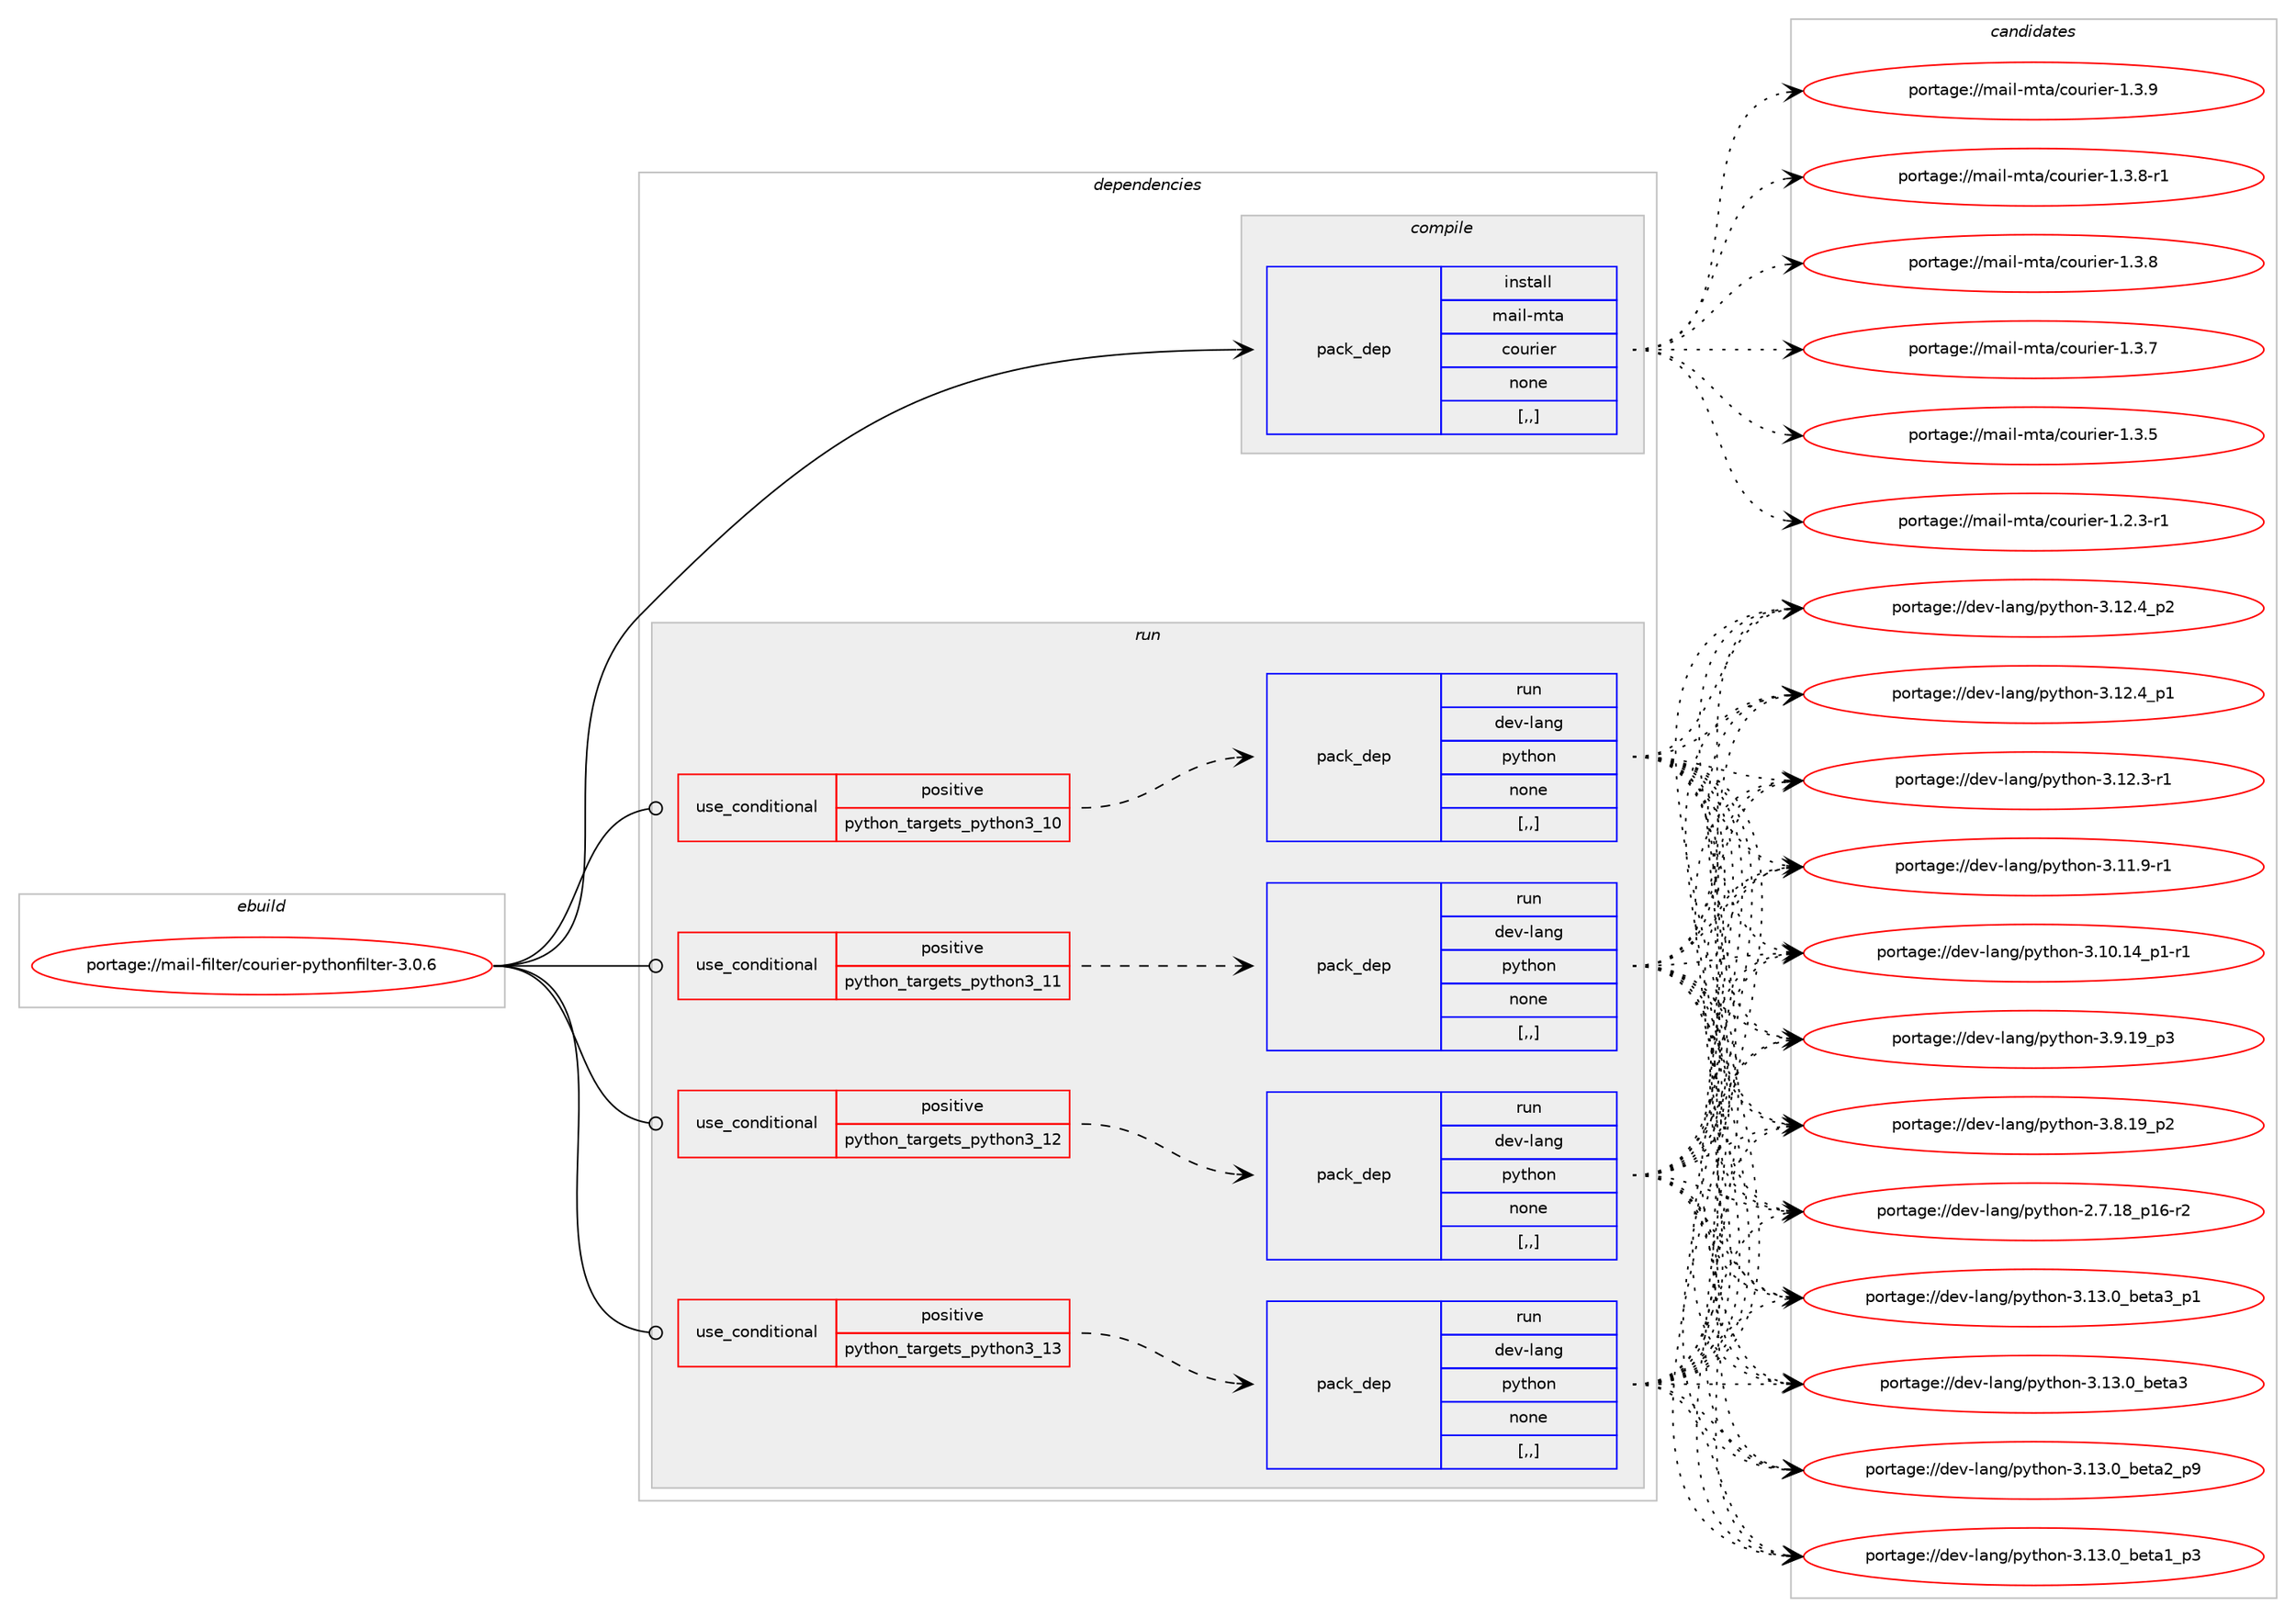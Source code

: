 digraph prolog {

# *************
# Graph options
# *************

newrank=true;
concentrate=true;
compound=true;
graph [rankdir=LR,fontname=Helvetica,fontsize=10,ranksep=1.5];#, ranksep=2.5, nodesep=0.2];
edge  [arrowhead=vee];
node  [fontname=Helvetica,fontsize=10];

# **********
# The ebuild
# **********

subgraph cluster_leftcol {
color=gray;
rank=same;
label=<<i>ebuild</i>>;
id [label="portage://mail-filter/courier-pythonfilter-3.0.6", color=red, width=4, href="../mail-filter/courier-pythonfilter-3.0.6.svg"];
}

# ****************
# The dependencies
# ****************

subgraph cluster_midcol {
color=gray;
label=<<i>dependencies</i>>;
subgraph cluster_compile {
fillcolor="#eeeeee";
style=filled;
label=<<i>compile</i>>;
subgraph pack204901 {
dependency276763 [label=<<TABLE BORDER="0" CELLBORDER="1" CELLSPACING="0" CELLPADDING="4" WIDTH="220"><TR><TD ROWSPAN="6" CELLPADDING="30">pack_dep</TD></TR><TR><TD WIDTH="110">install</TD></TR><TR><TD>mail-mta</TD></TR><TR><TD>courier</TD></TR><TR><TD>none</TD></TR><TR><TD>[,,]</TD></TR></TABLE>>, shape=none, color=blue];
}
id:e -> dependency276763:w [weight=20,style="solid",arrowhead="vee"];
}
subgraph cluster_compileandrun {
fillcolor="#eeeeee";
style=filled;
label=<<i>compile and run</i>>;
}
subgraph cluster_run {
fillcolor="#eeeeee";
style=filled;
label=<<i>run</i>>;
subgraph cond69589 {
dependency276764 [label=<<TABLE BORDER="0" CELLBORDER="1" CELLSPACING="0" CELLPADDING="4"><TR><TD ROWSPAN="3" CELLPADDING="10">use_conditional</TD></TR><TR><TD>positive</TD></TR><TR><TD>python_targets_python3_10</TD></TR></TABLE>>, shape=none, color=red];
subgraph pack204902 {
dependency276765 [label=<<TABLE BORDER="0" CELLBORDER="1" CELLSPACING="0" CELLPADDING="4" WIDTH="220"><TR><TD ROWSPAN="6" CELLPADDING="30">pack_dep</TD></TR><TR><TD WIDTH="110">run</TD></TR><TR><TD>dev-lang</TD></TR><TR><TD>python</TD></TR><TR><TD>none</TD></TR><TR><TD>[,,]</TD></TR></TABLE>>, shape=none, color=blue];
}
dependency276764:e -> dependency276765:w [weight=20,style="dashed",arrowhead="vee"];
}
id:e -> dependency276764:w [weight=20,style="solid",arrowhead="odot"];
subgraph cond69590 {
dependency276766 [label=<<TABLE BORDER="0" CELLBORDER="1" CELLSPACING="0" CELLPADDING="4"><TR><TD ROWSPAN="3" CELLPADDING="10">use_conditional</TD></TR><TR><TD>positive</TD></TR><TR><TD>python_targets_python3_11</TD></TR></TABLE>>, shape=none, color=red];
subgraph pack204903 {
dependency276767 [label=<<TABLE BORDER="0" CELLBORDER="1" CELLSPACING="0" CELLPADDING="4" WIDTH="220"><TR><TD ROWSPAN="6" CELLPADDING="30">pack_dep</TD></TR><TR><TD WIDTH="110">run</TD></TR><TR><TD>dev-lang</TD></TR><TR><TD>python</TD></TR><TR><TD>none</TD></TR><TR><TD>[,,]</TD></TR></TABLE>>, shape=none, color=blue];
}
dependency276766:e -> dependency276767:w [weight=20,style="dashed",arrowhead="vee"];
}
id:e -> dependency276766:w [weight=20,style="solid",arrowhead="odot"];
subgraph cond69591 {
dependency276768 [label=<<TABLE BORDER="0" CELLBORDER="1" CELLSPACING="0" CELLPADDING="4"><TR><TD ROWSPAN="3" CELLPADDING="10">use_conditional</TD></TR><TR><TD>positive</TD></TR><TR><TD>python_targets_python3_12</TD></TR></TABLE>>, shape=none, color=red];
subgraph pack204904 {
dependency276769 [label=<<TABLE BORDER="0" CELLBORDER="1" CELLSPACING="0" CELLPADDING="4" WIDTH="220"><TR><TD ROWSPAN="6" CELLPADDING="30">pack_dep</TD></TR><TR><TD WIDTH="110">run</TD></TR><TR><TD>dev-lang</TD></TR><TR><TD>python</TD></TR><TR><TD>none</TD></TR><TR><TD>[,,]</TD></TR></TABLE>>, shape=none, color=blue];
}
dependency276768:e -> dependency276769:w [weight=20,style="dashed",arrowhead="vee"];
}
id:e -> dependency276768:w [weight=20,style="solid",arrowhead="odot"];
subgraph cond69592 {
dependency276770 [label=<<TABLE BORDER="0" CELLBORDER="1" CELLSPACING="0" CELLPADDING="4"><TR><TD ROWSPAN="3" CELLPADDING="10">use_conditional</TD></TR><TR><TD>positive</TD></TR><TR><TD>python_targets_python3_13</TD></TR></TABLE>>, shape=none, color=red];
subgraph pack204905 {
dependency276771 [label=<<TABLE BORDER="0" CELLBORDER="1" CELLSPACING="0" CELLPADDING="4" WIDTH="220"><TR><TD ROWSPAN="6" CELLPADDING="30">pack_dep</TD></TR><TR><TD WIDTH="110">run</TD></TR><TR><TD>dev-lang</TD></TR><TR><TD>python</TD></TR><TR><TD>none</TD></TR><TR><TD>[,,]</TD></TR></TABLE>>, shape=none, color=blue];
}
dependency276770:e -> dependency276771:w [weight=20,style="dashed",arrowhead="vee"];
}
id:e -> dependency276770:w [weight=20,style="solid",arrowhead="odot"];
}
}

# **************
# The candidates
# **************

subgraph cluster_choices {
rank=same;
color=gray;
label=<<i>candidates</i>>;

subgraph choice204901 {
color=black;
nodesep=1;
choice1099710510845109116974799111117114105101114454946514657 [label="portage://mail-mta/courier-1.3.9", color=red, width=4,href="../mail-mta/courier-1.3.9.svg"];
choice10997105108451091169747991111171141051011144549465146564511449 [label="portage://mail-mta/courier-1.3.8-r1", color=red, width=4,href="../mail-mta/courier-1.3.8-r1.svg"];
choice1099710510845109116974799111117114105101114454946514656 [label="portage://mail-mta/courier-1.3.8", color=red, width=4,href="../mail-mta/courier-1.3.8.svg"];
choice1099710510845109116974799111117114105101114454946514655 [label="portage://mail-mta/courier-1.3.7", color=red, width=4,href="../mail-mta/courier-1.3.7.svg"];
choice1099710510845109116974799111117114105101114454946514653 [label="portage://mail-mta/courier-1.3.5", color=red, width=4,href="../mail-mta/courier-1.3.5.svg"];
choice10997105108451091169747991111171141051011144549465046514511449 [label="portage://mail-mta/courier-1.2.3-r1", color=red, width=4,href="../mail-mta/courier-1.2.3-r1.svg"];
dependency276763:e -> choice1099710510845109116974799111117114105101114454946514657:w [style=dotted,weight="100"];
dependency276763:e -> choice10997105108451091169747991111171141051011144549465146564511449:w [style=dotted,weight="100"];
dependency276763:e -> choice1099710510845109116974799111117114105101114454946514656:w [style=dotted,weight="100"];
dependency276763:e -> choice1099710510845109116974799111117114105101114454946514655:w [style=dotted,weight="100"];
dependency276763:e -> choice1099710510845109116974799111117114105101114454946514653:w [style=dotted,weight="100"];
dependency276763:e -> choice10997105108451091169747991111171141051011144549465046514511449:w [style=dotted,weight="100"];
}
subgraph choice204902 {
color=black;
nodesep=1;
choice10010111845108971101034711212111610411111045514649514648959810111697519511249 [label="portage://dev-lang/python-3.13.0_beta3_p1", color=red, width=4,href="../dev-lang/python-3.13.0_beta3_p1.svg"];
choice1001011184510897110103471121211161041111104551464951464895981011169751 [label="portage://dev-lang/python-3.13.0_beta3", color=red, width=4,href="../dev-lang/python-3.13.0_beta3.svg"];
choice10010111845108971101034711212111610411111045514649514648959810111697509511257 [label="portage://dev-lang/python-3.13.0_beta2_p9", color=red, width=4,href="../dev-lang/python-3.13.0_beta2_p9.svg"];
choice10010111845108971101034711212111610411111045514649514648959810111697499511251 [label="portage://dev-lang/python-3.13.0_beta1_p3", color=red, width=4,href="../dev-lang/python-3.13.0_beta1_p3.svg"];
choice100101118451089711010347112121116104111110455146495046529511250 [label="portage://dev-lang/python-3.12.4_p2", color=red, width=4,href="../dev-lang/python-3.12.4_p2.svg"];
choice100101118451089711010347112121116104111110455146495046529511249 [label="portage://dev-lang/python-3.12.4_p1", color=red, width=4,href="../dev-lang/python-3.12.4_p1.svg"];
choice100101118451089711010347112121116104111110455146495046514511449 [label="portage://dev-lang/python-3.12.3-r1", color=red, width=4,href="../dev-lang/python-3.12.3-r1.svg"];
choice100101118451089711010347112121116104111110455146494946574511449 [label="portage://dev-lang/python-3.11.9-r1", color=red, width=4,href="../dev-lang/python-3.11.9-r1.svg"];
choice100101118451089711010347112121116104111110455146494846495295112494511449 [label="portage://dev-lang/python-3.10.14_p1-r1", color=red, width=4,href="../dev-lang/python-3.10.14_p1-r1.svg"];
choice100101118451089711010347112121116104111110455146574649579511251 [label="portage://dev-lang/python-3.9.19_p3", color=red, width=4,href="../dev-lang/python-3.9.19_p3.svg"];
choice100101118451089711010347112121116104111110455146564649579511250 [label="portage://dev-lang/python-3.8.19_p2", color=red, width=4,href="../dev-lang/python-3.8.19_p2.svg"];
choice100101118451089711010347112121116104111110455046554649569511249544511450 [label="portage://dev-lang/python-2.7.18_p16-r2", color=red, width=4,href="../dev-lang/python-2.7.18_p16-r2.svg"];
dependency276765:e -> choice10010111845108971101034711212111610411111045514649514648959810111697519511249:w [style=dotted,weight="100"];
dependency276765:e -> choice1001011184510897110103471121211161041111104551464951464895981011169751:w [style=dotted,weight="100"];
dependency276765:e -> choice10010111845108971101034711212111610411111045514649514648959810111697509511257:w [style=dotted,weight="100"];
dependency276765:e -> choice10010111845108971101034711212111610411111045514649514648959810111697499511251:w [style=dotted,weight="100"];
dependency276765:e -> choice100101118451089711010347112121116104111110455146495046529511250:w [style=dotted,weight="100"];
dependency276765:e -> choice100101118451089711010347112121116104111110455146495046529511249:w [style=dotted,weight="100"];
dependency276765:e -> choice100101118451089711010347112121116104111110455146495046514511449:w [style=dotted,weight="100"];
dependency276765:e -> choice100101118451089711010347112121116104111110455146494946574511449:w [style=dotted,weight="100"];
dependency276765:e -> choice100101118451089711010347112121116104111110455146494846495295112494511449:w [style=dotted,weight="100"];
dependency276765:e -> choice100101118451089711010347112121116104111110455146574649579511251:w [style=dotted,weight="100"];
dependency276765:e -> choice100101118451089711010347112121116104111110455146564649579511250:w [style=dotted,weight="100"];
dependency276765:e -> choice100101118451089711010347112121116104111110455046554649569511249544511450:w [style=dotted,weight="100"];
}
subgraph choice204903 {
color=black;
nodesep=1;
choice10010111845108971101034711212111610411111045514649514648959810111697519511249 [label="portage://dev-lang/python-3.13.0_beta3_p1", color=red, width=4,href="../dev-lang/python-3.13.0_beta3_p1.svg"];
choice1001011184510897110103471121211161041111104551464951464895981011169751 [label="portage://dev-lang/python-3.13.0_beta3", color=red, width=4,href="../dev-lang/python-3.13.0_beta3.svg"];
choice10010111845108971101034711212111610411111045514649514648959810111697509511257 [label="portage://dev-lang/python-3.13.0_beta2_p9", color=red, width=4,href="../dev-lang/python-3.13.0_beta2_p9.svg"];
choice10010111845108971101034711212111610411111045514649514648959810111697499511251 [label="portage://dev-lang/python-3.13.0_beta1_p3", color=red, width=4,href="../dev-lang/python-3.13.0_beta1_p3.svg"];
choice100101118451089711010347112121116104111110455146495046529511250 [label="portage://dev-lang/python-3.12.4_p2", color=red, width=4,href="../dev-lang/python-3.12.4_p2.svg"];
choice100101118451089711010347112121116104111110455146495046529511249 [label="portage://dev-lang/python-3.12.4_p1", color=red, width=4,href="../dev-lang/python-3.12.4_p1.svg"];
choice100101118451089711010347112121116104111110455146495046514511449 [label="portage://dev-lang/python-3.12.3-r1", color=red, width=4,href="../dev-lang/python-3.12.3-r1.svg"];
choice100101118451089711010347112121116104111110455146494946574511449 [label="portage://dev-lang/python-3.11.9-r1", color=red, width=4,href="../dev-lang/python-3.11.9-r1.svg"];
choice100101118451089711010347112121116104111110455146494846495295112494511449 [label="portage://dev-lang/python-3.10.14_p1-r1", color=red, width=4,href="../dev-lang/python-3.10.14_p1-r1.svg"];
choice100101118451089711010347112121116104111110455146574649579511251 [label="portage://dev-lang/python-3.9.19_p3", color=red, width=4,href="../dev-lang/python-3.9.19_p3.svg"];
choice100101118451089711010347112121116104111110455146564649579511250 [label="portage://dev-lang/python-3.8.19_p2", color=red, width=4,href="../dev-lang/python-3.8.19_p2.svg"];
choice100101118451089711010347112121116104111110455046554649569511249544511450 [label="portage://dev-lang/python-2.7.18_p16-r2", color=red, width=4,href="../dev-lang/python-2.7.18_p16-r2.svg"];
dependency276767:e -> choice10010111845108971101034711212111610411111045514649514648959810111697519511249:w [style=dotted,weight="100"];
dependency276767:e -> choice1001011184510897110103471121211161041111104551464951464895981011169751:w [style=dotted,weight="100"];
dependency276767:e -> choice10010111845108971101034711212111610411111045514649514648959810111697509511257:w [style=dotted,weight="100"];
dependency276767:e -> choice10010111845108971101034711212111610411111045514649514648959810111697499511251:w [style=dotted,weight="100"];
dependency276767:e -> choice100101118451089711010347112121116104111110455146495046529511250:w [style=dotted,weight="100"];
dependency276767:e -> choice100101118451089711010347112121116104111110455146495046529511249:w [style=dotted,weight="100"];
dependency276767:e -> choice100101118451089711010347112121116104111110455146495046514511449:w [style=dotted,weight="100"];
dependency276767:e -> choice100101118451089711010347112121116104111110455146494946574511449:w [style=dotted,weight="100"];
dependency276767:e -> choice100101118451089711010347112121116104111110455146494846495295112494511449:w [style=dotted,weight="100"];
dependency276767:e -> choice100101118451089711010347112121116104111110455146574649579511251:w [style=dotted,weight="100"];
dependency276767:e -> choice100101118451089711010347112121116104111110455146564649579511250:w [style=dotted,weight="100"];
dependency276767:e -> choice100101118451089711010347112121116104111110455046554649569511249544511450:w [style=dotted,weight="100"];
}
subgraph choice204904 {
color=black;
nodesep=1;
choice10010111845108971101034711212111610411111045514649514648959810111697519511249 [label="portage://dev-lang/python-3.13.0_beta3_p1", color=red, width=4,href="../dev-lang/python-3.13.0_beta3_p1.svg"];
choice1001011184510897110103471121211161041111104551464951464895981011169751 [label="portage://dev-lang/python-3.13.0_beta3", color=red, width=4,href="../dev-lang/python-3.13.0_beta3.svg"];
choice10010111845108971101034711212111610411111045514649514648959810111697509511257 [label="portage://dev-lang/python-3.13.0_beta2_p9", color=red, width=4,href="../dev-lang/python-3.13.0_beta2_p9.svg"];
choice10010111845108971101034711212111610411111045514649514648959810111697499511251 [label="portage://dev-lang/python-3.13.0_beta1_p3", color=red, width=4,href="../dev-lang/python-3.13.0_beta1_p3.svg"];
choice100101118451089711010347112121116104111110455146495046529511250 [label="portage://dev-lang/python-3.12.4_p2", color=red, width=4,href="../dev-lang/python-3.12.4_p2.svg"];
choice100101118451089711010347112121116104111110455146495046529511249 [label="portage://dev-lang/python-3.12.4_p1", color=red, width=4,href="../dev-lang/python-3.12.4_p1.svg"];
choice100101118451089711010347112121116104111110455146495046514511449 [label="portage://dev-lang/python-3.12.3-r1", color=red, width=4,href="../dev-lang/python-3.12.3-r1.svg"];
choice100101118451089711010347112121116104111110455146494946574511449 [label="portage://dev-lang/python-3.11.9-r1", color=red, width=4,href="../dev-lang/python-3.11.9-r1.svg"];
choice100101118451089711010347112121116104111110455146494846495295112494511449 [label="portage://dev-lang/python-3.10.14_p1-r1", color=red, width=4,href="../dev-lang/python-3.10.14_p1-r1.svg"];
choice100101118451089711010347112121116104111110455146574649579511251 [label="portage://dev-lang/python-3.9.19_p3", color=red, width=4,href="../dev-lang/python-3.9.19_p3.svg"];
choice100101118451089711010347112121116104111110455146564649579511250 [label="portage://dev-lang/python-3.8.19_p2", color=red, width=4,href="../dev-lang/python-3.8.19_p2.svg"];
choice100101118451089711010347112121116104111110455046554649569511249544511450 [label="portage://dev-lang/python-2.7.18_p16-r2", color=red, width=4,href="../dev-lang/python-2.7.18_p16-r2.svg"];
dependency276769:e -> choice10010111845108971101034711212111610411111045514649514648959810111697519511249:w [style=dotted,weight="100"];
dependency276769:e -> choice1001011184510897110103471121211161041111104551464951464895981011169751:w [style=dotted,weight="100"];
dependency276769:e -> choice10010111845108971101034711212111610411111045514649514648959810111697509511257:w [style=dotted,weight="100"];
dependency276769:e -> choice10010111845108971101034711212111610411111045514649514648959810111697499511251:w [style=dotted,weight="100"];
dependency276769:e -> choice100101118451089711010347112121116104111110455146495046529511250:w [style=dotted,weight="100"];
dependency276769:e -> choice100101118451089711010347112121116104111110455146495046529511249:w [style=dotted,weight="100"];
dependency276769:e -> choice100101118451089711010347112121116104111110455146495046514511449:w [style=dotted,weight="100"];
dependency276769:e -> choice100101118451089711010347112121116104111110455146494946574511449:w [style=dotted,weight="100"];
dependency276769:e -> choice100101118451089711010347112121116104111110455146494846495295112494511449:w [style=dotted,weight="100"];
dependency276769:e -> choice100101118451089711010347112121116104111110455146574649579511251:w [style=dotted,weight="100"];
dependency276769:e -> choice100101118451089711010347112121116104111110455146564649579511250:w [style=dotted,weight="100"];
dependency276769:e -> choice100101118451089711010347112121116104111110455046554649569511249544511450:w [style=dotted,weight="100"];
}
subgraph choice204905 {
color=black;
nodesep=1;
choice10010111845108971101034711212111610411111045514649514648959810111697519511249 [label="portage://dev-lang/python-3.13.0_beta3_p1", color=red, width=4,href="../dev-lang/python-3.13.0_beta3_p1.svg"];
choice1001011184510897110103471121211161041111104551464951464895981011169751 [label="portage://dev-lang/python-3.13.0_beta3", color=red, width=4,href="../dev-lang/python-3.13.0_beta3.svg"];
choice10010111845108971101034711212111610411111045514649514648959810111697509511257 [label="portage://dev-lang/python-3.13.0_beta2_p9", color=red, width=4,href="../dev-lang/python-3.13.0_beta2_p9.svg"];
choice10010111845108971101034711212111610411111045514649514648959810111697499511251 [label="portage://dev-lang/python-3.13.0_beta1_p3", color=red, width=4,href="../dev-lang/python-3.13.0_beta1_p3.svg"];
choice100101118451089711010347112121116104111110455146495046529511250 [label="portage://dev-lang/python-3.12.4_p2", color=red, width=4,href="../dev-lang/python-3.12.4_p2.svg"];
choice100101118451089711010347112121116104111110455146495046529511249 [label="portage://dev-lang/python-3.12.4_p1", color=red, width=4,href="../dev-lang/python-3.12.4_p1.svg"];
choice100101118451089711010347112121116104111110455146495046514511449 [label="portage://dev-lang/python-3.12.3-r1", color=red, width=4,href="../dev-lang/python-3.12.3-r1.svg"];
choice100101118451089711010347112121116104111110455146494946574511449 [label="portage://dev-lang/python-3.11.9-r1", color=red, width=4,href="../dev-lang/python-3.11.9-r1.svg"];
choice100101118451089711010347112121116104111110455146494846495295112494511449 [label="portage://dev-lang/python-3.10.14_p1-r1", color=red, width=4,href="../dev-lang/python-3.10.14_p1-r1.svg"];
choice100101118451089711010347112121116104111110455146574649579511251 [label="portage://dev-lang/python-3.9.19_p3", color=red, width=4,href="../dev-lang/python-3.9.19_p3.svg"];
choice100101118451089711010347112121116104111110455146564649579511250 [label="portage://dev-lang/python-3.8.19_p2", color=red, width=4,href="../dev-lang/python-3.8.19_p2.svg"];
choice100101118451089711010347112121116104111110455046554649569511249544511450 [label="portage://dev-lang/python-2.7.18_p16-r2", color=red, width=4,href="../dev-lang/python-2.7.18_p16-r2.svg"];
dependency276771:e -> choice10010111845108971101034711212111610411111045514649514648959810111697519511249:w [style=dotted,weight="100"];
dependency276771:e -> choice1001011184510897110103471121211161041111104551464951464895981011169751:w [style=dotted,weight="100"];
dependency276771:e -> choice10010111845108971101034711212111610411111045514649514648959810111697509511257:w [style=dotted,weight="100"];
dependency276771:e -> choice10010111845108971101034711212111610411111045514649514648959810111697499511251:w [style=dotted,weight="100"];
dependency276771:e -> choice100101118451089711010347112121116104111110455146495046529511250:w [style=dotted,weight="100"];
dependency276771:e -> choice100101118451089711010347112121116104111110455146495046529511249:w [style=dotted,weight="100"];
dependency276771:e -> choice100101118451089711010347112121116104111110455146495046514511449:w [style=dotted,weight="100"];
dependency276771:e -> choice100101118451089711010347112121116104111110455146494946574511449:w [style=dotted,weight="100"];
dependency276771:e -> choice100101118451089711010347112121116104111110455146494846495295112494511449:w [style=dotted,weight="100"];
dependency276771:e -> choice100101118451089711010347112121116104111110455146574649579511251:w [style=dotted,weight="100"];
dependency276771:e -> choice100101118451089711010347112121116104111110455146564649579511250:w [style=dotted,weight="100"];
dependency276771:e -> choice100101118451089711010347112121116104111110455046554649569511249544511450:w [style=dotted,weight="100"];
}
}

}
